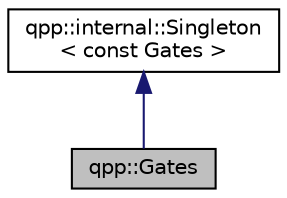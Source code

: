 digraph "qpp::Gates"
{
  edge [fontname="Helvetica",fontsize="10",labelfontname="Helvetica",labelfontsize="10"];
  node [fontname="Helvetica",fontsize="10",shape=record];
  Node2 [label="qpp::Gates",height=0.2,width=0.4,color="black", fillcolor="grey75", style="filled", fontcolor="black"];
  Node3 -> Node2 [dir="back",color="midnightblue",fontsize="10",style="solid",fontname="Helvetica"];
  Node3 [label="qpp::internal::Singleton\l\< const Gates \>",height=0.2,width=0.4,color="black", fillcolor="white", style="filled",URL="$classqpp_1_1internal_1_1_singleton.html"];
}
